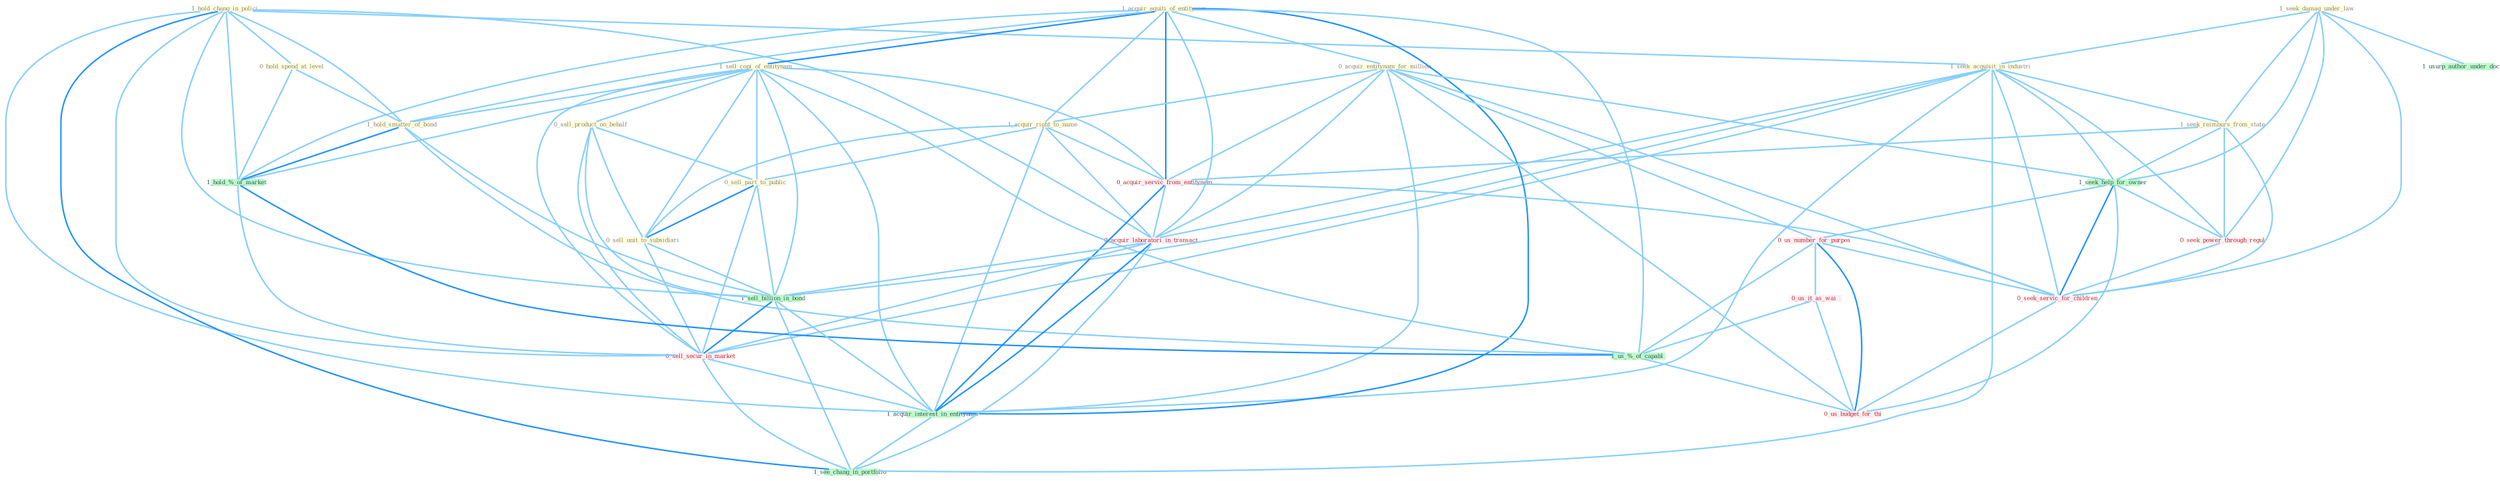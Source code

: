 Graph G{ 
    node
    [shape=polygon,style=filled,width=.5,height=.06,color="#BDFCC9",fixedsize=true,fontsize=4,
    fontcolor="#2f4f4f"];
    {node
    [color="#ffffe0", fontcolor="#8b7d6b"] "1_hold_chang_in_polici " "0_hold_spend_at_level " "1_seek_damag_under_law " "1_seek_acquisit_in_industri " "1_seek_reimburs_from_state " "1_acquir_equiti_of_entitynam " "1_sell_copi_of_entitynam " "0_acquir_entitynam_for_million " "1_acquir_right_to_name " "1_hold_smatter_of_bond " "0_sell_product_on_behalf " "0_sell_part_to_public " "0_sell_unit_to_subsidiari "}
{node [color="#fff0f5", fontcolor="#b22222"] "0_acquir_servic_from_entitynam " "0_seek_power_through_regul " "0_us_number_for_purpos " "0_acquir_laboratori_in_transact " "0_us_it_as_wai " "0_sell_secur_in_market " "0_seek_servic_for_children " "0_us_budget_for_thi "}
edge [color="#B0E2FF"];

	"1_hold_chang_in_polici " -- "0_hold_spend_at_level " [w="1", color="#87cefa" ];
	"1_hold_chang_in_polici " -- "1_seek_acquisit_in_industri " [w="1", color="#87cefa" ];
	"1_hold_chang_in_polici " -- "1_hold_smatter_of_bond " [w="1", color="#87cefa" ];
	"1_hold_chang_in_polici " -- "1_hold_%_of_market " [w="1", color="#87cefa" ];
	"1_hold_chang_in_polici " -- "0_acquir_laboratori_in_transact " [w="1", color="#87cefa" ];
	"1_hold_chang_in_polici " -- "1_sell_billion_in_bond " [w="1", color="#87cefa" ];
	"1_hold_chang_in_polici " -- "0_sell_secur_in_market " [w="1", color="#87cefa" ];
	"1_hold_chang_in_polici " -- "1_acquir_interest_in_entitynam " [w="1", color="#87cefa" ];
	"1_hold_chang_in_polici " -- "1_see_chang_in_portfolio " [w="2", color="#1e90ff" , len=0.8];
	"0_hold_spend_at_level " -- "1_hold_smatter_of_bond " [w="1", color="#87cefa" ];
	"0_hold_spend_at_level " -- "1_hold_%_of_market " [w="1", color="#87cefa" ];
	"1_seek_damag_under_law " -- "1_seek_acquisit_in_industri " [w="1", color="#87cefa" ];
	"1_seek_damag_under_law " -- "1_seek_reimburs_from_state " [w="1", color="#87cefa" ];
	"1_seek_damag_under_law " -- "1_seek_help_for_owner " [w="1", color="#87cefa" ];
	"1_seek_damag_under_law " -- "0_seek_power_through_regul " [w="1", color="#87cefa" ];
	"1_seek_damag_under_law " -- "1_usurp_author_under_doctrin " [w="1", color="#87cefa" ];
	"1_seek_damag_under_law " -- "0_seek_servic_for_children " [w="1", color="#87cefa" ];
	"1_seek_acquisit_in_industri " -- "1_seek_reimburs_from_state " [w="1", color="#87cefa" ];
	"1_seek_acquisit_in_industri " -- "1_seek_help_for_owner " [w="1", color="#87cefa" ];
	"1_seek_acquisit_in_industri " -- "0_seek_power_through_regul " [w="1", color="#87cefa" ];
	"1_seek_acquisit_in_industri " -- "0_acquir_laboratori_in_transact " [w="1", color="#87cefa" ];
	"1_seek_acquisit_in_industri " -- "1_sell_billion_in_bond " [w="1", color="#87cefa" ];
	"1_seek_acquisit_in_industri " -- "0_sell_secur_in_market " [w="1", color="#87cefa" ];
	"1_seek_acquisit_in_industri " -- "1_acquir_interest_in_entitynam " [w="1", color="#87cefa" ];
	"1_seek_acquisit_in_industri " -- "0_seek_servic_for_children " [w="1", color="#87cefa" ];
	"1_seek_acquisit_in_industri " -- "1_see_chang_in_portfolio " [w="1", color="#87cefa" ];
	"1_seek_reimburs_from_state " -- "1_seek_help_for_owner " [w="1", color="#87cefa" ];
	"1_seek_reimburs_from_state " -- "0_acquir_servic_from_entitynam " [w="1", color="#87cefa" ];
	"1_seek_reimburs_from_state " -- "0_seek_power_through_regul " [w="1", color="#87cefa" ];
	"1_seek_reimburs_from_state " -- "0_seek_servic_for_children " [w="1", color="#87cefa" ];
	"1_acquir_equiti_of_entitynam " -- "1_sell_copi_of_entitynam " [w="2", color="#1e90ff" , len=0.8];
	"1_acquir_equiti_of_entitynam " -- "0_acquir_entitynam_for_million " [w="1", color="#87cefa" ];
	"1_acquir_equiti_of_entitynam " -- "1_acquir_right_to_name " [w="1", color="#87cefa" ];
	"1_acquir_equiti_of_entitynam " -- "1_hold_smatter_of_bond " [w="1", color="#87cefa" ];
	"1_acquir_equiti_of_entitynam " -- "0_acquir_servic_from_entitynam " [w="2", color="#1e90ff" , len=0.8];
	"1_acquir_equiti_of_entitynam " -- "1_hold_%_of_market " [w="1", color="#87cefa" ];
	"1_acquir_equiti_of_entitynam " -- "0_acquir_laboratori_in_transact " [w="1", color="#87cefa" ];
	"1_acquir_equiti_of_entitynam " -- "1_us_%_of_capabl " [w="1", color="#87cefa" ];
	"1_acquir_equiti_of_entitynam " -- "1_acquir_interest_in_entitynam " [w="2", color="#1e90ff" , len=0.8];
	"1_sell_copi_of_entitynam " -- "1_hold_smatter_of_bond " [w="1", color="#87cefa" ];
	"1_sell_copi_of_entitynam " -- "0_sell_product_on_behalf " [w="1", color="#87cefa" ];
	"1_sell_copi_of_entitynam " -- "0_sell_part_to_public " [w="1", color="#87cefa" ];
	"1_sell_copi_of_entitynam " -- "0_sell_unit_to_subsidiari " [w="1", color="#87cefa" ];
	"1_sell_copi_of_entitynam " -- "0_acquir_servic_from_entitynam " [w="1", color="#87cefa" ];
	"1_sell_copi_of_entitynam " -- "1_hold_%_of_market " [w="1", color="#87cefa" ];
	"1_sell_copi_of_entitynam " -- "1_sell_billion_in_bond " [w="1", color="#87cefa" ];
	"1_sell_copi_of_entitynam " -- "1_us_%_of_capabl " [w="1", color="#87cefa" ];
	"1_sell_copi_of_entitynam " -- "0_sell_secur_in_market " [w="1", color="#87cefa" ];
	"1_sell_copi_of_entitynam " -- "1_acquir_interest_in_entitynam " [w="1", color="#87cefa" ];
	"0_acquir_entitynam_for_million " -- "1_acquir_right_to_name " [w="1", color="#87cefa" ];
	"0_acquir_entitynam_for_million " -- "1_seek_help_for_owner " [w="1", color="#87cefa" ];
	"0_acquir_entitynam_for_million " -- "0_acquir_servic_from_entitynam " [w="1", color="#87cefa" ];
	"0_acquir_entitynam_for_million " -- "0_us_number_for_purpos " [w="1", color="#87cefa" ];
	"0_acquir_entitynam_for_million " -- "0_acquir_laboratori_in_transact " [w="1", color="#87cefa" ];
	"0_acquir_entitynam_for_million " -- "1_acquir_interest_in_entitynam " [w="1", color="#87cefa" ];
	"0_acquir_entitynam_for_million " -- "0_seek_servic_for_children " [w="1", color="#87cefa" ];
	"0_acquir_entitynam_for_million " -- "0_us_budget_for_thi " [w="1", color="#87cefa" ];
	"1_acquir_right_to_name " -- "0_sell_part_to_public " [w="1", color="#87cefa" ];
	"1_acquir_right_to_name " -- "0_sell_unit_to_subsidiari " [w="1", color="#87cefa" ];
	"1_acquir_right_to_name " -- "0_acquir_servic_from_entitynam " [w="1", color="#87cefa" ];
	"1_acquir_right_to_name " -- "0_acquir_laboratori_in_transact " [w="1", color="#87cefa" ];
	"1_acquir_right_to_name " -- "1_acquir_interest_in_entitynam " [w="1", color="#87cefa" ];
	"1_hold_smatter_of_bond " -- "1_hold_%_of_market " [w="2", color="#1e90ff" , len=0.8];
	"1_hold_smatter_of_bond " -- "1_sell_billion_in_bond " [w="1", color="#87cefa" ];
	"1_hold_smatter_of_bond " -- "1_us_%_of_capabl " [w="1", color="#87cefa" ];
	"0_sell_product_on_behalf " -- "0_sell_part_to_public " [w="1", color="#87cefa" ];
	"0_sell_product_on_behalf " -- "0_sell_unit_to_subsidiari " [w="1", color="#87cefa" ];
	"0_sell_product_on_behalf " -- "1_sell_billion_in_bond " [w="1", color="#87cefa" ];
	"0_sell_product_on_behalf " -- "0_sell_secur_in_market " [w="1", color="#87cefa" ];
	"0_sell_part_to_public " -- "0_sell_unit_to_subsidiari " [w="2", color="#1e90ff" , len=0.8];
	"0_sell_part_to_public " -- "1_sell_billion_in_bond " [w="1", color="#87cefa" ];
	"0_sell_part_to_public " -- "0_sell_secur_in_market " [w="1", color="#87cefa" ];
	"0_sell_unit_to_subsidiari " -- "1_sell_billion_in_bond " [w="1", color="#87cefa" ];
	"0_sell_unit_to_subsidiari " -- "0_sell_secur_in_market " [w="1", color="#87cefa" ];
	"1_seek_help_for_owner " -- "0_seek_power_through_regul " [w="1", color="#87cefa" ];
	"1_seek_help_for_owner " -- "0_us_number_for_purpos " [w="1", color="#87cefa" ];
	"1_seek_help_for_owner " -- "0_seek_servic_for_children " [w="2", color="#1e90ff" , len=0.8];
	"1_seek_help_for_owner " -- "0_us_budget_for_thi " [w="1", color="#87cefa" ];
	"0_acquir_servic_from_entitynam " -- "0_acquir_laboratori_in_transact " [w="1", color="#87cefa" ];
	"0_acquir_servic_from_entitynam " -- "1_acquir_interest_in_entitynam " [w="2", color="#1e90ff" , len=0.8];
	"0_acquir_servic_from_entitynam " -- "0_seek_servic_for_children " [w="1", color="#87cefa" ];
	"1_hold_%_of_market " -- "1_us_%_of_capabl " [w="2", color="#1e90ff" , len=0.8];
	"1_hold_%_of_market " -- "0_sell_secur_in_market " [w="1", color="#87cefa" ];
	"0_seek_power_through_regul " -- "0_seek_servic_for_children " [w="1", color="#87cefa" ];
	"0_us_number_for_purpos " -- "0_us_it_as_wai " [w="1", color="#87cefa" ];
	"0_us_number_for_purpos " -- "1_us_%_of_capabl " [w="1", color="#87cefa" ];
	"0_us_number_for_purpos " -- "0_seek_servic_for_children " [w="1", color="#87cefa" ];
	"0_us_number_for_purpos " -- "0_us_budget_for_thi " [w="2", color="#1e90ff" , len=0.8];
	"0_acquir_laboratori_in_transact " -- "1_sell_billion_in_bond " [w="1", color="#87cefa" ];
	"0_acquir_laboratori_in_transact " -- "0_sell_secur_in_market " [w="1", color="#87cefa" ];
	"0_acquir_laboratori_in_transact " -- "1_acquir_interest_in_entitynam " [w="2", color="#1e90ff" , len=0.8];
	"0_acquir_laboratori_in_transact " -- "1_see_chang_in_portfolio " [w="1", color="#87cefa" ];
	"1_sell_billion_in_bond " -- "0_sell_secur_in_market " [w="2", color="#1e90ff" , len=0.8];
	"1_sell_billion_in_bond " -- "1_acquir_interest_in_entitynam " [w="1", color="#87cefa" ];
	"1_sell_billion_in_bond " -- "1_see_chang_in_portfolio " [w="1", color="#87cefa" ];
	"0_us_it_as_wai " -- "1_us_%_of_capabl " [w="1", color="#87cefa" ];
	"0_us_it_as_wai " -- "0_us_budget_for_thi " [w="1", color="#87cefa" ];
	"1_us_%_of_capabl " -- "0_us_budget_for_thi " [w="1", color="#87cefa" ];
	"0_sell_secur_in_market " -- "1_acquir_interest_in_entitynam " [w="1", color="#87cefa" ];
	"0_sell_secur_in_market " -- "1_see_chang_in_portfolio " [w="1", color="#87cefa" ];
	"1_acquir_interest_in_entitynam " -- "1_see_chang_in_portfolio " [w="1", color="#87cefa" ];
	"0_seek_servic_for_children " -- "0_us_budget_for_thi " [w="1", color="#87cefa" ];
}